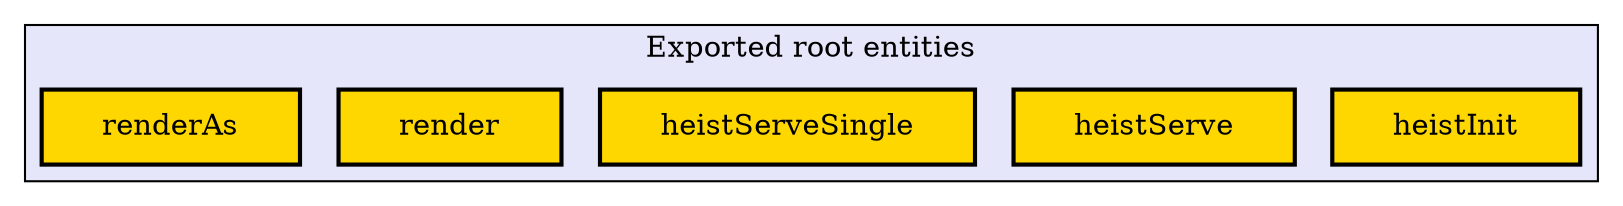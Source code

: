 digraph "Levels within Snap.Snaplet.Heist.Compiled" {
    node [margin="0.4,0.1"
         ,style=filled];
    subgraph cluster_0 {
        graph [label="Exported root entities"
              ,style=filled
              ,fillcolor=lavender];
        1 [label=heistInit
          ,shape=box
          ,fillcolor=gold
          ,style="filled,bold"];
        2 [label=heistServe
          ,shape=box
          ,fillcolor=gold
          ,style="filled,bold"];
        3 [label=heistServeSingle
          ,shape=box
          ,fillcolor=gold
          ,style="filled,bold"];
        4 [label=render
          ,shape=box
          ,fillcolor=gold
          ,style="filled,bold"];
        5 [label=renderAs
          ,shape=box
          ,fillcolor=gold
          ,style="filled,bold"];
    }
}
